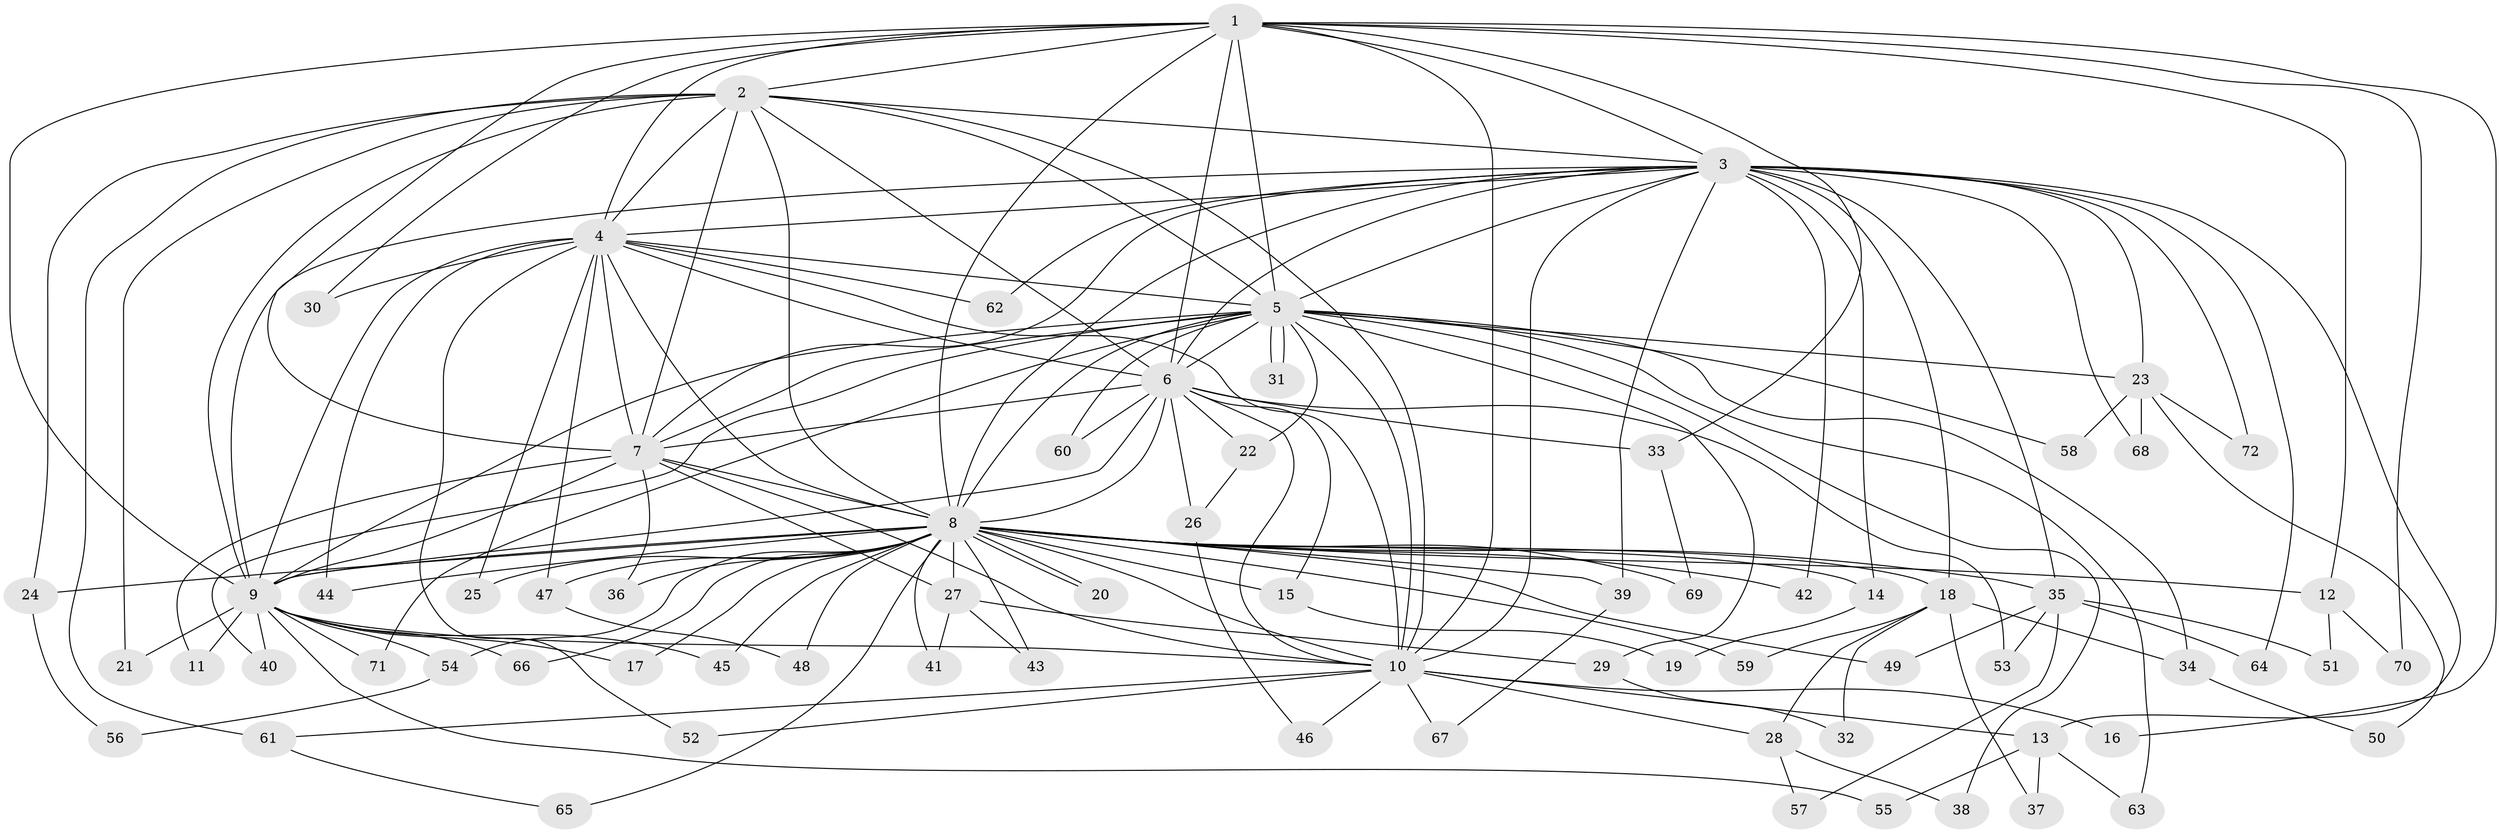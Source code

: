 // Generated by graph-tools (version 1.1) at 2025/25/03/09/25 03:25:47]
// undirected, 72 vertices, 169 edges
graph export_dot {
graph [start="1"]
  node [color=gray90,style=filled];
  1;
  2;
  3;
  4;
  5;
  6;
  7;
  8;
  9;
  10;
  11;
  12;
  13;
  14;
  15;
  16;
  17;
  18;
  19;
  20;
  21;
  22;
  23;
  24;
  25;
  26;
  27;
  28;
  29;
  30;
  31;
  32;
  33;
  34;
  35;
  36;
  37;
  38;
  39;
  40;
  41;
  42;
  43;
  44;
  45;
  46;
  47;
  48;
  49;
  50;
  51;
  52;
  53;
  54;
  55;
  56;
  57;
  58;
  59;
  60;
  61;
  62;
  63;
  64;
  65;
  66;
  67;
  68;
  69;
  70;
  71;
  72;
  1 -- 2;
  1 -- 3;
  1 -- 4;
  1 -- 5;
  1 -- 6;
  1 -- 7;
  1 -- 8;
  1 -- 9;
  1 -- 10;
  1 -- 12;
  1 -- 16;
  1 -- 30;
  1 -- 33;
  1 -- 70;
  2 -- 3;
  2 -- 4;
  2 -- 5;
  2 -- 6;
  2 -- 7;
  2 -- 8;
  2 -- 9;
  2 -- 10;
  2 -- 21;
  2 -- 24;
  2 -- 61;
  3 -- 4;
  3 -- 5;
  3 -- 6;
  3 -- 7;
  3 -- 8;
  3 -- 9;
  3 -- 10;
  3 -- 13;
  3 -- 14;
  3 -- 18;
  3 -- 23;
  3 -- 35;
  3 -- 39;
  3 -- 42;
  3 -- 62;
  3 -- 64;
  3 -- 68;
  3 -- 72;
  4 -- 5;
  4 -- 6;
  4 -- 7;
  4 -- 8;
  4 -- 9;
  4 -- 10;
  4 -- 25;
  4 -- 30;
  4 -- 44;
  4 -- 47;
  4 -- 52;
  4 -- 62;
  5 -- 6;
  5 -- 7;
  5 -- 8;
  5 -- 9;
  5 -- 10;
  5 -- 22;
  5 -- 23;
  5 -- 29;
  5 -- 31;
  5 -- 31;
  5 -- 34;
  5 -- 38;
  5 -- 40;
  5 -- 58;
  5 -- 60;
  5 -- 63;
  5 -- 71;
  6 -- 7;
  6 -- 8;
  6 -- 9;
  6 -- 10;
  6 -- 15;
  6 -- 22;
  6 -- 26;
  6 -- 33;
  6 -- 53;
  6 -- 60;
  7 -- 8;
  7 -- 9;
  7 -- 10;
  7 -- 11;
  7 -- 27;
  7 -- 36;
  8 -- 9;
  8 -- 10;
  8 -- 12;
  8 -- 14;
  8 -- 15;
  8 -- 17;
  8 -- 18;
  8 -- 20;
  8 -- 20;
  8 -- 24;
  8 -- 25;
  8 -- 27;
  8 -- 35;
  8 -- 36;
  8 -- 39;
  8 -- 41;
  8 -- 42;
  8 -- 43;
  8 -- 44;
  8 -- 45;
  8 -- 47;
  8 -- 48;
  8 -- 49;
  8 -- 54;
  8 -- 59;
  8 -- 65;
  8 -- 66;
  8 -- 69;
  9 -- 10;
  9 -- 11;
  9 -- 17;
  9 -- 21;
  9 -- 40;
  9 -- 45;
  9 -- 54;
  9 -- 55;
  9 -- 66;
  9 -- 71;
  10 -- 13;
  10 -- 16;
  10 -- 28;
  10 -- 46;
  10 -- 52;
  10 -- 61;
  10 -- 67;
  12 -- 51;
  12 -- 70;
  13 -- 37;
  13 -- 55;
  13 -- 63;
  14 -- 19;
  15 -- 19;
  18 -- 28;
  18 -- 32;
  18 -- 34;
  18 -- 37;
  18 -- 59;
  22 -- 26;
  23 -- 50;
  23 -- 58;
  23 -- 68;
  23 -- 72;
  24 -- 56;
  26 -- 46;
  27 -- 29;
  27 -- 41;
  27 -- 43;
  28 -- 38;
  28 -- 57;
  29 -- 32;
  33 -- 69;
  34 -- 50;
  35 -- 49;
  35 -- 51;
  35 -- 53;
  35 -- 57;
  35 -- 64;
  39 -- 67;
  47 -- 48;
  54 -- 56;
  61 -- 65;
}
